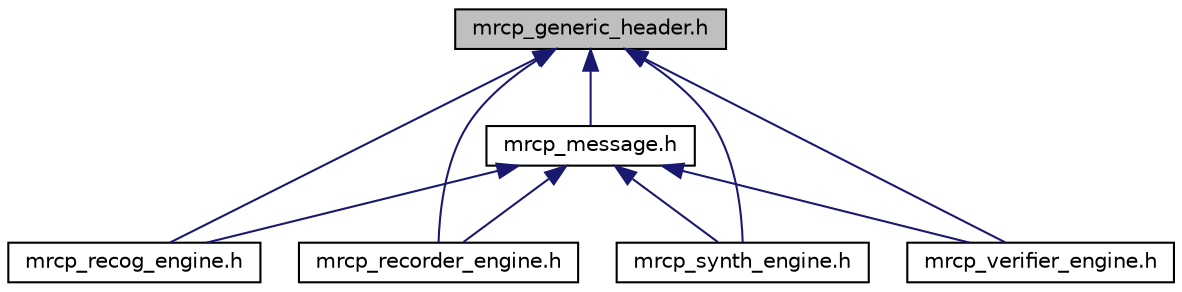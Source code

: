 digraph "mrcp_generic_header.h"
{
  edge [fontname="Helvetica",fontsize="10",labelfontname="Helvetica",labelfontsize="10"];
  node [fontname="Helvetica",fontsize="10",shape=record];
  Node16 [label="mrcp_generic_header.h",height=0.2,width=0.4,color="black", fillcolor="grey75", style="filled", fontcolor="black"];
  Node16 -> Node17 [dir="back",color="midnightblue",fontsize="10",style="solid",fontname="Helvetica"];
  Node17 [label="mrcp_message.h",height=0.2,width=0.4,color="black", fillcolor="white", style="filled",URL="$mrcp__message_8h.html",tooltip="MRCP Message Definition. "];
  Node17 -> Node18 [dir="back",color="midnightblue",fontsize="10",style="solid",fontname="Helvetica"];
  Node18 [label="mrcp_recog_engine.h",height=0.2,width=0.4,color="black", fillcolor="white", style="filled",URL="$mrcp__recog__engine_8h.html",tooltip="Recognizer Engine Includes. "];
  Node17 -> Node19 [dir="back",color="midnightblue",fontsize="10",style="solid",fontname="Helvetica"];
  Node19 [label="mrcp_recorder_engine.h",height=0.2,width=0.4,color="black", fillcolor="white", style="filled",URL="$mrcp__recorder__engine_8h.html",tooltip="Recorder Engine Includes. "];
  Node17 -> Node20 [dir="back",color="midnightblue",fontsize="10",style="solid",fontname="Helvetica"];
  Node20 [label="mrcp_synth_engine.h",height=0.2,width=0.4,color="black", fillcolor="white", style="filled",URL="$mrcp__synth__engine_8h.html",tooltip="Synthesizer Engine Includes. "];
  Node17 -> Node21 [dir="back",color="midnightblue",fontsize="10",style="solid",fontname="Helvetica"];
  Node21 [label="mrcp_verifier_engine.h",height=0.2,width=0.4,color="black", fillcolor="white", style="filled",URL="$mrcp__verifier__engine_8h.html",tooltip="Verifier Engine Includes. "];
  Node16 -> Node18 [dir="back",color="midnightblue",fontsize="10",style="solid",fontname="Helvetica"];
  Node16 -> Node19 [dir="back",color="midnightblue",fontsize="10",style="solid",fontname="Helvetica"];
  Node16 -> Node20 [dir="back",color="midnightblue",fontsize="10",style="solid",fontname="Helvetica"];
  Node16 -> Node21 [dir="back",color="midnightblue",fontsize="10",style="solid",fontname="Helvetica"];
}
